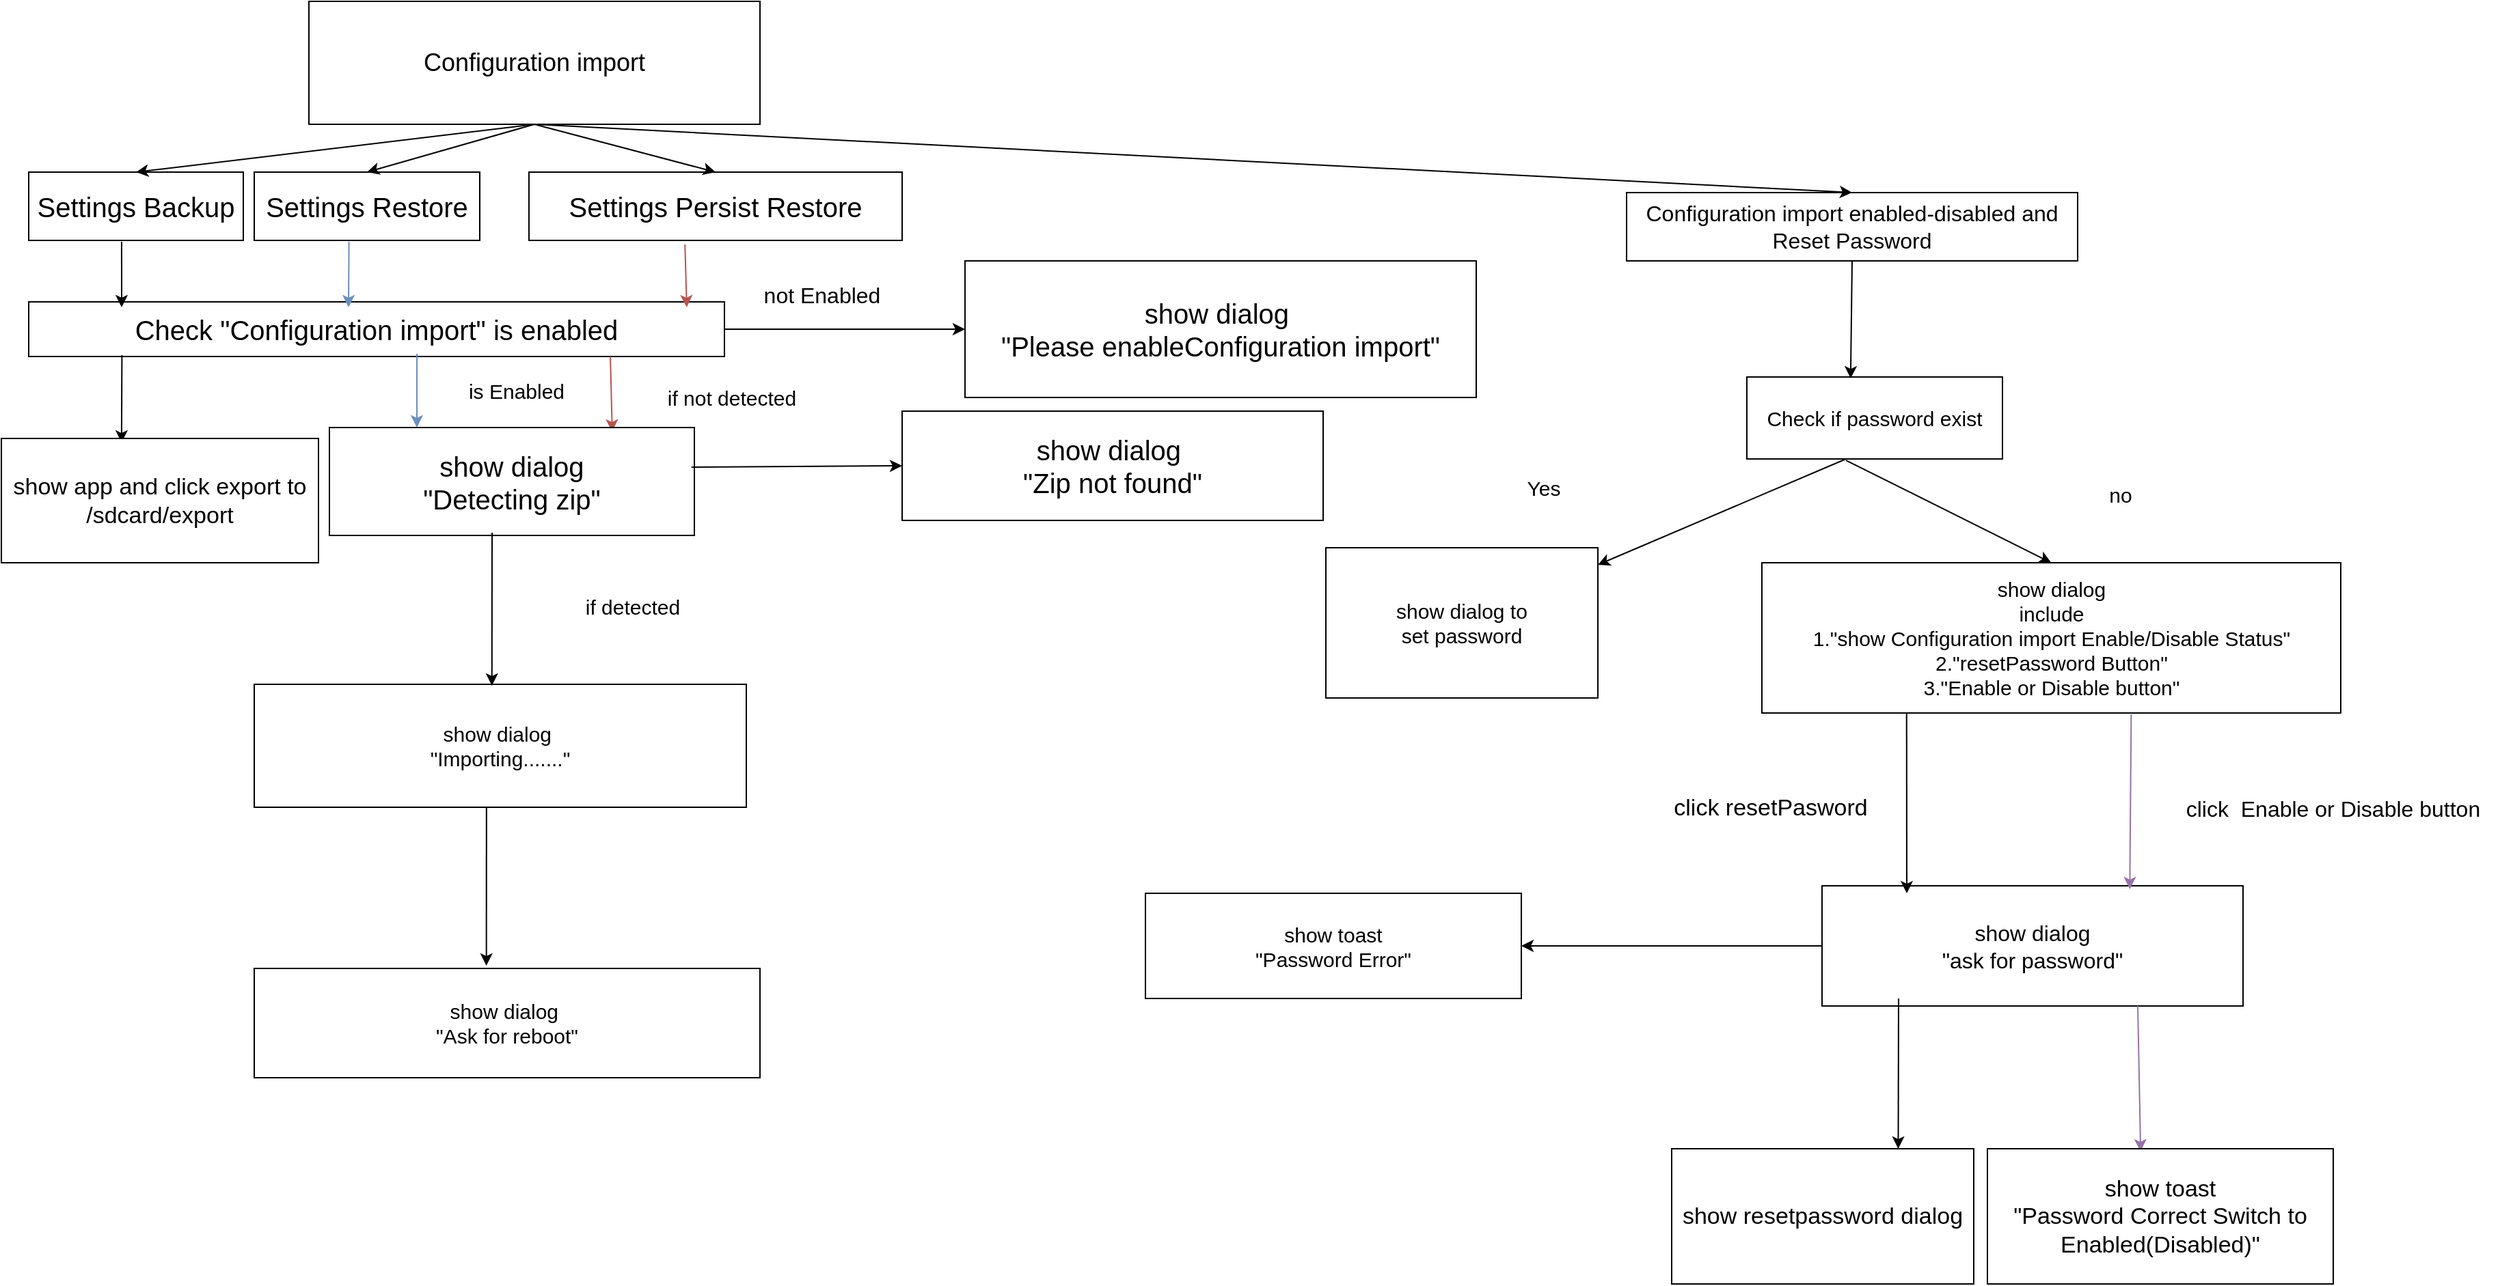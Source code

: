 <mxfile version="21.6.2" type="github">
  <diagram name="第 1 页" id="h4Je9ntjCZEkH3LW6IeI">
    <mxGraphModel dx="1434" dy="764" grid="1" gridSize="11" guides="1" tooltips="1" connect="1" arrows="1" fold="1" page="1" pageScale="1" pageWidth="900" pageHeight="1600" math="0" shadow="0">
      <root>
        <mxCell id="0" />
        <mxCell id="1" parent="0" />
        <mxCell id="K-YooQLs9-meU3j8jbvG-1" value="&lt;font style=&quot;font-size: 18px;&quot;&gt;Configuration import&lt;/font&gt;" style="rounded=0;whiteSpace=wrap;html=1;" vertex="1" parent="1">
          <mxGeometry x="235" y="40" width="330" height="90" as="geometry" />
        </mxCell>
        <mxCell id="K-YooQLs9-meU3j8jbvG-2" value="&lt;font style=&quot;font-size: 20px;&quot;&gt;Settings Backup&lt;/font&gt;" style="rounded=0;whiteSpace=wrap;html=1;" vertex="1" parent="1">
          <mxGeometry x="30" y="165" width="157" height="50" as="geometry" />
        </mxCell>
        <mxCell id="K-YooQLs9-meU3j8jbvG-3" value="&lt;font style=&quot;font-size: 20px;&quot;&gt;Settings Restore&lt;/font&gt;" style="rounded=0;whiteSpace=wrap;html=1;" vertex="1" parent="1">
          <mxGeometry x="195" y="165" width="165" height="50" as="geometry" />
        </mxCell>
        <mxCell id="K-YooQLs9-meU3j8jbvG-4" value="&lt;font style=&quot;font-size: 20px;&quot;&gt;Settings Persist Restore&lt;/font&gt;" style="rounded=0;whiteSpace=wrap;html=1;" vertex="1" parent="1">
          <mxGeometry x="396" y="165" width="273" height="50" as="geometry" />
        </mxCell>
        <mxCell id="K-YooQLs9-meU3j8jbvG-5" value="" style="endArrow=classic;html=1;rounded=0;exitX=0.5;exitY=1;exitDx=0;exitDy=0;entryX=0.5;entryY=0;entryDx=0;entryDy=0;" edge="1" parent="1" source="K-YooQLs9-meU3j8jbvG-1" target="K-YooQLs9-meU3j8jbvG-2">
          <mxGeometry width="50" height="50" relative="1" as="geometry">
            <mxPoint x="390" y="420" as="sourcePoint" />
            <mxPoint x="440" y="370" as="targetPoint" />
          </mxGeometry>
        </mxCell>
        <mxCell id="K-YooQLs9-meU3j8jbvG-6" value="" style="endArrow=classic;html=1;rounded=0;exitX=0.5;exitY=1;exitDx=0;exitDy=0;entryX=0.5;entryY=0;entryDx=0;entryDy=0;" edge="1" parent="1" source="K-YooQLs9-meU3j8jbvG-1" target="K-YooQLs9-meU3j8jbvG-3">
          <mxGeometry width="50" height="50" relative="1" as="geometry">
            <mxPoint x="390" y="420" as="sourcePoint" />
            <mxPoint x="440" y="370" as="targetPoint" />
          </mxGeometry>
        </mxCell>
        <mxCell id="K-YooQLs9-meU3j8jbvG-7" value="" style="endArrow=classic;html=1;rounded=0;entryX=0.5;entryY=0;entryDx=0;entryDy=0;" edge="1" parent="1" target="K-YooQLs9-meU3j8jbvG-4">
          <mxGeometry width="50" height="50" relative="1" as="geometry">
            <mxPoint x="400" y="130" as="sourcePoint" />
            <mxPoint x="530" y="320" as="targetPoint" />
          </mxGeometry>
        </mxCell>
        <mxCell id="K-YooQLs9-meU3j8jbvG-8" value="&lt;font style=&quot;font-size: 16px;&quot;&gt;Configuration import enabled-disabled and Reset Password&lt;/font&gt;" style="rounded=0;whiteSpace=wrap;html=1;" vertex="1" parent="1">
          <mxGeometry x="1199" y="180" width="330" height="50" as="geometry" />
        </mxCell>
        <mxCell id="K-YooQLs9-meU3j8jbvG-9" value="" style="endArrow=classic;html=1;rounded=0;entryX=0.5;entryY=0;entryDx=0;entryDy=0;" edge="1" parent="1" target="K-YooQLs9-meU3j8jbvG-8">
          <mxGeometry width="50" height="50" relative="1" as="geometry">
            <mxPoint x="400" y="130" as="sourcePoint" />
            <mxPoint x="440" y="370" as="targetPoint" />
          </mxGeometry>
        </mxCell>
        <mxCell id="K-YooQLs9-meU3j8jbvG-10" value="&lt;font style=&quot;font-size: 20px;&quot;&gt;&lt;br&gt;Check &quot;Configuration import&quot; is enabled&lt;br&gt;&amp;nbsp;&lt;/font&gt;" style="rounded=0;whiteSpace=wrap;html=1;" vertex="1" parent="1">
          <mxGeometry x="30" y="260" width="509" height="40" as="geometry" />
        </mxCell>
        <mxCell id="K-YooQLs9-meU3j8jbvG-11" value="&lt;font style=&quot;font-size: 20px;&quot;&gt;show dialog&amp;nbsp;&lt;br&gt;&quot;Please enableConfiguration import&quot;&lt;br&gt;&lt;/font&gt;" style="rounded=0;whiteSpace=wrap;html=1;" vertex="1" parent="1">
          <mxGeometry x="715" y="230" width="374" height="100" as="geometry" />
        </mxCell>
        <mxCell id="K-YooQLs9-meU3j8jbvG-12" value="" style="endArrow=classic;html=1;rounded=0;entryX=0;entryY=0.5;entryDx=0;entryDy=0;exitX=1;exitY=0.5;exitDx=0;exitDy=0;" edge="1" parent="1" source="K-YooQLs9-meU3j8jbvG-10" target="K-YooQLs9-meU3j8jbvG-11">
          <mxGeometry width="50" height="50" relative="1" as="geometry">
            <mxPoint x="330" y="350" as="sourcePoint" />
            <mxPoint x="440" y="370" as="targetPoint" />
          </mxGeometry>
        </mxCell>
        <mxCell id="K-YooQLs9-meU3j8jbvG-13" value="&lt;font style=&quot;font-size: 16px;&quot;&gt;not Enabled&lt;/font&gt;" style="text;html=1;strokeColor=none;fillColor=none;align=center;verticalAlign=middle;whiteSpace=wrap;rounded=0;" vertex="1" parent="1">
          <mxGeometry x="506" y="240" width="209" height="30" as="geometry" />
        </mxCell>
        <mxCell id="K-YooQLs9-meU3j8jbvG-14" value="" style="endArrow=classic;html=1;rounded=0;exitX=0.433;exitY=1.02;exitDx=0;exitDy=0;exitPerimeter=0;" edge="1" parent="1" source="K-YooQLs9-meU3j8jbvG-2">
          <mxGeometry width="50" height="50" relative="1" as="geometry">
            <mxPoint x="390" y="410" as="sourcePoint" />
            <mxPoint x="98" y="264" as="targetPoint" />
          </mxGeometry>
        </mxCell>
        <mxCell id="K-YooQLs9-meU3j8jbvG-15" value="" style="endArrow=classic;html=1;rounded=0;exitX=0.42;exitY=1.02;exitDx=0;exitDy=0;exitPerimeter=0;fillColor=#dae8fc;strokeColor=#6c8ebf;" edge="1" parent="1" source="K-YooQLs9-meU3j8jbvG-3">
          <mxGeometry width="50" height="50" relative="1" as="geometry">
            <mxPoint x="390" y="410" as="sourcePoint" />
            <mxPoint x="264" y="264" as="targetPoint" />
          </mxGeometry>
        </mxCell>
        <mxCell id="K-YooQLs9-meU3j8jbvG-16" value="" style="endArrow=classic;html=1;rounded=0;exitX=0.418;exitY=1.06;exitDx=0;exitDy=0;exitPerimeter=0;fillColor=#f8cecc;strokeColor=#b85450;entryX=0.026;entryY=0.8;entryDx=0;entryDy=0;entryPerimeter=0;" edge="1" parent="1" source="K-YooQLs9-meU3j8jbvG-4" target="K-YooQLs9-meU3j8jbvG-13">
          <mxGeometry width="50" height="50" relative="1" as="geometry">
            <mxPoint x="290" y="410" as="sourcePoint" />
            <mxPoint x="510" y="253" as="targetPoint" />
          </mxGeometry>
        </mxCell>
        <mxCell id="K-YooQLs9-meU3j8jbvG-17" value="" style="endArrow=classic;html=1;rounded=0;exitX=0.134;exitY=0.975;exitDx=0;exitDy=0;exitPerimeter=0;entryX=0.379;entryY=0.033;entryDx=0;entryDy=0;entryPerimeter=0;" edge="1" parent="1" source="K-YooQLs9-meU3j8jbvG-10" target="K-YooQLs9-meU3j8jbvG-23">
          <mxGeometry width="50" height="50" relative="1" as="geometry">
            <mxPoint x="390" y="410" as="sourcePoint" />
            <mxPoint x="67" y="360" as="targetPoint" />
          </mxGeometry>
        </mxCell>
        <mxCell id="K-YooQLs9-meU3j8jbvG-18" value="" style="endArrow=classic;html=1;rounded=0;exitX=0.558;exitY=0.95;exitDx=0;exitDy=0;exitPerimeter=0;fillColor=#dae8fc;strokeColor=#6c8ebf;" edge="1" parent="1" source="K-YooQLs9-meU3j8jbvG-10">
          <mxGeometry width="50" height="50" relative="1" as="geometry">
            <mxPoint x="300" y="430" as="sourcePoint" />
            <mxPoint x="314" y="352" as="targetPoint" />
          </mxGeometry>
        </mxCell>
        <mxCell id="K-YooQLs9-meU3j8jbvG-19" value="" style="endArrow=classic;html=1;rounded=0;exitX=0.836;exitY=1;exitDx=0;exitDy=0;exitPerimeter=0;fillColor=#f8cecc;strokeColor=#b85450;entryX=0.775;entryY=0.038;entryDx=0;entryDy=0;entryPerimeter=0;" edge="1" parent="1" source="K-YooQLs9-meU3j8jbvG-10" target="K-YooQLs9-meU3j8jbvG-24">
          <mxGeometry width="50" height="50" relative="1" as="geometry">
            <mxPoint x="310" y="410" as="sourcePoint" />
            <mxPoint x="456" y="363" as="targetPoint" />
          </mxGeometry>
        </mxCell>
        <mxCell id="K-YooQLs9-meU3j8jbvG-23" value="&lt;font style=&quot;font-size: 17px;&quot;&gt;show app and click export to&lt;br&gt;/sdcard/export&lt;/font&gt;" style="rounded=0;whiteSpace=wrap;html=1;" vertex="1" parent="1">
          <mxGeometry x="10" y="360" width="232" height="91" as="geometry" />
        </mxCell>
        <mxCell id="K-YooQLs9-meU3j8jbvG-24" value="&lt;font style=&quot;font-size: 20px;&quot;&gt;show dialog&lt;br&gt;&quot;Detecting zip&quot;&lt;/font&gt;" style="rounded=0;whiteSpace=wrap;html=1;" vertex="1" parent="1">
          <mxGeometry x="250" y="352" width="267" height="79" as="geometry" />
        </mxCell>
        <mxCell id="K-YooQLs9-meU3j8jbvG-25" value="" style="endArrow=classic;html=1;rounded=0;exitX=0.992;exitY=0.367;exitDx=0;exitDy=0;exitPerimeter=0;entryX=0;entryY=0.5;entryDx=0;entryDy=0;" edge="1" parent="1" source="K-YooQLs9-meU3j8jbvG-24" target="K-YooQLs9-meU3j8jbvG-26">
          <mxGeometry width="50" height="50" relative="1" as="geometry">
            <mxPoint x="390" y="410" as="sourcePoint" />
            <mxPoint x="440" y="382" as="targetPoint" />
          </mxGeometry>
        </mxCell>
        <mxCell id="K-YooQLs9-meU3j8jbvG-26" value="&lt;font style=&quot;font-size: 20px;&quot;&gt;show dialog&amp;nbsp;&lt;br style=&quot;border-color: var(--border-color);&quot;&gt;&quot;Zip not found&quot;&lt;/font&gt;" style="rounded=0;whiteSpace=wrap;html=1;" vertex="1" parent="1">
          <mxGeometry x="669" y="340" width="308" height="80" as="geometry" />
        </mxCell>
        <mxCell id="K-YooQLs9-meU3j8jbvG-27" value="&lt;font style=&quot;font-size: 15px;&quot;&gt;if not detected&lt;/font&gt;" style="text;html=1;strokeColor=none;fillColor=none;align=center;verticalAlign=middle;whiteSpace=wrap;rounded=0;" vertex="1" parent="1">
          <mxGeometry x="482.5" y="315" width="122.5" height="30" as="geometry" />
        </mxCell>
        <mxCell id="K-YooQLs9-meU3j8jbvG-28" value="&lt;font style=&quot;font-size: 15px;&quot;&gt;show dialog&amp;nbsp;&lt;br&gt;&quot;Importing.......&quot;&lt;/font&gt;" style="rounded=0;whiteSpace=wrap;html=1;" vertex="1" parent="1">
          <mxGeometry x="195" y="540" width="360" height="90" as="geometry" />
        </mxCell>
        <mxCell id="K-YooQLs9-meU3j8jbvG-32" value="&lt;font style=&quot;font-size: 15px;&quot;&gt;if detected&lt;/font&gt;" style="text;html=1;strokeColor=none;fillColor=none;align=center;verticalAlign=middle;whiteSpace=wrap;rounded=0;" vertex="1" parent="1">
          <mxGeometry x="427" y="473" width="90" height="20" as="geometry" />
        </mxCell>
        <mxCell id="K-YooQLs9-meU3j8jbvG-34" value="" style="endArrow=classic;html=1;rounded=0;exitX=0.472;exitY=1;exitDx=0;exitDy=0;exitPerimeter=0;entryX=0.459;entryY=-0.025;entryDx=0;entryDy=0;entryPerimeter=0;" edge="1" parent="1" source="K-YooQLs9-meU3j8jbvG-28" target="K-YooQLs9-meU3j8jbvG-35">
          <mxGeometry width="50" height="50" relative="1" as="geometry">
            <mxPoint x="390" y="410" as="sourcePoint" />
            <mxPoint x="306" y="610" as="targetPoint" />
          </mxGeometry>
        </mxCell>
        <mxCell id="K-YooQLs9-meU3j8jbvG-35" value="&lt;font style=&quot;font-size: 15px;&quot;&gt;show dialog&amp;nbsp;&lt;br style=&quot;border-color: var(--border-color);&quot;&gt;&quot;Ask for reboot&quot;&lt;/font&gt;" style="rounded=0;whiteSpace=wrap;html=1;" vertex="1" parent="1">
          <mxGeometry x="195" y="748" width="370" height="80" as="geometry" />
        </mxCell>
        <mxCell id="K-YooQLs9-meU3j8jbvG-39" value="&lt;font style=&quot;font-size: 15px;&quot;&gt;Check if password exist&lt;/font&gt;" style="rounded=0;whiteSpace=wrap;html=1;" vertex="1" parent="1">
          <mxGeometry x="1287" y="315" width="187" height="60" as="geometry" />
        </mxCell>
        <mxCell id="K-YooQLs9-meU3j8jbvG-42" value="" style="endArrow=classic;html=1;rounded=0;exitX=0.5;exitY=1;exitDx=0;exitDy=0;entryX=0.406;entryY=0.017;entryDx=0;entryDy=0;entryPerimeter=0;" edge="1" parent="1" source="K-YooQLs9-meU3j8jbvG-8" target="K-YooQLs9-meU3j8jbvG-39">
          <mxGeometry width="50" height="50" relative="1" as="geometry">
            <mxPoint x="690" y="320" as="sourcePoint" />
            <mxPoint x="740" y="270" as="targetPoint" />
            <Array as="points" />
          </mxGeometry>
        </mxCell>
        <mxCell id="K-YooQLs9-meU3j8jbvG-44" value="" style="endArrow=classic;html=1;rounded=0;exitX=0.388;exitY=1;exitDx=0;exitDy=0;exitPerimeter=0;" edge="1" parent="1" source="K-YooQLs9-meU3j8jbvG-39" target="K-YooQLs9-meU3j8jbvG-46">
          <mxGeometry width="50" height="50" relative="1" as="geometry">
            <mxPoint x="740" y="500" as="sourcePoint" />
            <mxPoint x="650" y="430" as="targetPoint" />
          </mxGeometry>
        </mxCell>
        <mxCell id="K-YooQLs9-meU3j8jbvG-45" value="" style="endArrow=classic;html=1;rounded=0;entryX=0.5;entryY=0;entryDx=0;entryDy=0;exitX=0.388;exitY=1.017;exitDx=0;exitDy=0;exitPerimeter=0;" edge="1" parent="1" source="K-YooQLs9-meU3j8jbvG-39" target="K-YooQLs9-meU3j8jbvG-47">
          <mxGeometry width="50" height="50" relative="1" as="geometry">
            <mxPoint x="700" y="370" as="sourcePoint" />
            <mxPoint x="740" y="430" as="targetPoint" />
          </mxGeometry>
        </mxCell>
        <mxCell id="K-YooQLs9-meU3j8jbvG-46" value="&lt;font style=&quot;font-size: 15px;&quot;&gt;show dialog to &lt;br&gt;set password&lt;/font&gt;" style="rounded=0;whiteSpace=wrap;html=1;" vertex="1" parent="1">
          <mxGeometry x="979" y="440" width="199" height="110" as="geometry" />
        </mxCell>
        <mxCell id="K-YooQLs9-meU3j8jbvG-47" value="&lt;font style=&quot;font-size: 15px;&quot;&gt;show dialog&lt;br&gt;include&lt;br&gt;1.&quot;show Configuration import Enable/Disable Status&quot;&lt;br&gt;2.&quot;resetPassword Button&quot;&lt;br&gt;3.&quot;Enable or Disable button&quot;&lt;/font&gt;" style="rounded=0;whiteSpace=wrap;html=1;" vertex="1" parent="1">
          <mxGeometry x="1298" y="451" width="423.5" height="110" as="geometry" />
        </mxCell>
        <mxCell id="K-YooQLs9-meU3j8jbvG-48" value="&lt;font style=&quot;font-size: 15px;&quot;&gt;no&lt;/font&gt;" style="text;html=1;strokeColor=none;fillColor=none;align=center;verticalAlign=middle;whiteSpace=wrap;rounded=0;" vertex="1" parent="1">
          <mxGeometry x="1518" y="382" width="85" height="38" as="geometry" />
        </mxCell>
        <mxCell id="K-YooQLs9-meU3j8jbvG-49" value="&lt;font style=&quot;font-size: 15px;&quot;&gt;Yes&lt;/font&gt;" style="text;html=1;strokeColor=none;fillColor=none;align=center;verticalAlign=middle;whiteSpace=wrap;rounded=0;" vertex="1" parent="1">
          <mxGeometry x="1099" y="372" width="79" height="48" as="geometry" />
        </mxCell>
        <mxCell id="K-YooQLs9-meU3j8jbvG-51" value="&lt;font style=&quot;font-size: 16px;&quot;&gt;show dialog&lt;br&gt;&quot;ask for password&quot;&lt;/font&gt;" style="rounded=0;whiteSpace=wrap;html=1;" vertex="1" parent="1">
          <mxGeometry x="1342" y="687.5" width="308" height="88" as="geometry" />
        </mxCell>
        <mxCell id="K-YooQLs9-meU3j8jbvG-56" value="&lt;font style=&quot;font-size: 17px;&quot;&gt;click resetPasword&lt;/font&gt;" style="text;html=1;strokeColor=none;fillColor=none;align=center;verticalAlign=middle;whiteSpace=wrap;rounded=0;" vertex="1" parent="1">
          <mxGeometry x="1178" y="601" width="253" height="60" as="geometry" />
        </mxCell>
        <mxCell id="K-YooQLs9-meU3j8jbvG-57" value="&lt;font style=&quot;font-size: 16px;&quot;&gt;click&amp;nbsp; Enable or Disable button&lt;/font&gt;" style="text;html=1;strokeColor=none;fillColor=none;align=center;verticalAlign=middle;whiteSpace=wrap;rounded=0;" vertex="1" parent="1">
          <mxGeometry x="1595" y="616" width="242" height="30" as="geometry" />
        </mxCell>
        <mxCell id="K-YooQLs9-meU3j8jbvG-59" value="" style="endArrow=classic;html=1;rounded=0;exitX=0;exitY=0.5;exitDx=0;exitDy=0;entryX=1;entryY=0.5;entryDx=0;entryDy=0;" edge="1" parent="1" source="K-YooQLs9-meU3j8jbvG-51" target="K-YooQLs9-meU3j8jbvG-60">
          <mxGeometry width="50" height="50" relative="1" as="geometry">
            <mxPoint x="528" y="677" as="sourcePoint" />
            <mxPoint x="792" y="682" as="targetPoint" />
          </mxGeometry>
        </mxCell>
        <mxCell id="K-YooQLs9-meU3j8jbvG-60" value="&lt;font style=&quot;font-size: 15px;&quot;&gt;show toast&lt;br&gt;&quot;Password Error&quot;&lt;/font&gt;" style="rounded=0;whiteSpace=wrap;html=1;" vertex="1" parent="1">
          <mxGeometry x="847" y="693" width="275" height="77" as="geometry" />
        </mxCell>
        <mxCell id="K-YooQLs9-meU3j8jbvG-61" value="" style="endArrow=classic;html=1;rounded=0;entryX=0.75;entryY=0;entryDx=0;entryDy=0;" edge="1" parent="1" target="K-YooQLs9-meU3j8jbvG-62">
          <mxGeometry width="50" height="50" relative="1" as="geometry">
            <mxPoint x="1398" y="770" as="sourcePoint" />
            <mxPoint x="979" y="792" as="targetPoint" />
          </mxGeometry>
        </mxCell>
        <mxCell id="K-YooQLs9-meU3j8jbvG-62" value="&lt;font style=&quot;font-size: 17px;&quot;&gt;show resetpassword dialog&lt;/font&gt;" style="rounded=0;whiteSpace=wrap;html=1;" vertex="1" parent="1">
          <mxGeometry x="1232" y="880" width="221" height="99" as="geometry" />
        </mxCell>
        <mxCell id="K-YooQLs9-meU3j8jbvG-63" value="" style="endArrow=classic;html=1;rounded=0;exitX=0.75;exitY=1;exitDx=0;exitDy=0;entryX=0.443;entryY=0.02;entryDx=0;entryDy=0;entryPerimeter=0;fillColor=#e1d5e7;strokeColor=#9673a6;" edge="1" parent="1" source="K-YooQLs9-meU3j8jbvG-51" target="K-YooQLs9-meU3j8jbvG-64">
          <mxGeometry width="50" height="50" relative="1" as="geometry">
            <mxPoint x="528" y="677" as="sourcePoint" />
            <mxPoint x="1122" y="781" as="targetPoint" />
          </mxGeometry>
        </mxCell>
        <mxCell id="K-YooQLs9-meU3j8jbvG-64" value="&lt;font style=&quot;font-size: 17px;&quot;&gt;show toast&lt;br style=&quot;border-color: var(--border-color);&quot;&gt;&quot;Password Correct Switch to&lt;br&gt;Enabled(Disabled)&quot;&lt;/font&gt;" style="rounded=0;whiteSpace=wrap;html=1;" vertex="1" parent="1">
          <mxGeometry x="1463" y="880" width="253" height="99" as="geometry" />
        </mxCell>
        <mxCell id="K-YooQLs9-meU3j8jbvG-65" value="" style="endArrow=classic;html=1;rounded=0;entryX=0.731;entryY=0.028;entryDx=0;entryDy=0;fillColor=#e1d5e7;strokeColor=#9673a6;exitX=0.638;exitY=1.009;exitDx=0;exitDy=0;exitPerimeter=0;entryPerimeter=0;" edge="1" parent="1" source="K-YooQLs9-meU3j8jbvG-47" target="K-YooQLs9-meU3j8jbvG-51">
          <mxGeometry width="50" height="50" relative="1" as="geometry">
            <mxPoint x="1364" y="561" as="sourcePoint" />
            <mxPoint x="1414" y="594" as="targetPoint" />
          </mxGeometry>
        </mxCell>
        <mxCell id="K-YooQLs9-meU3j8jbvG-67" value="&lt;font style=&quot;font-size: 15px;&quot;&gt;is Enabled&lt;/font&gt;" style="text;html=1;strokeColor=none;fillColor=none;align=center;verticalAlign=middle;whiteSpace=wrap;rounded=0;" vertex="1" parent="1">
          <mxGeometry x="347" y="310" width="80" height="30" as="geometry" />
        </mxCell>
        <mxCell id="K-YooQLs9-meU3j8jbvG-69" value="" style="endArrow=classic;html=1;rounded=0;entryX=0.483;entryY=0.011;entryDx=0;entryDy=0;entryPerimeter=0;" edge="1" parent="1" target="K-YooQLs9-meU3j8jbvG-28">
          <mxGeometry width="50" height="50" relative="1" as="geometry">
            <mxPoint x="369" y="429" as="sourcePoint" />
            <mxPoint x="644" y="495" as="targetPoint" />
          </mxGeometry>
        </mxCell>
        <mxCell id="K-YooQLs9-meU3j8jbvG-70" value="" style="endArrow=classic;html=1;rounded=0;exitX=0.25;exitY=1;exitDx=0;exitDy=0;" edge="1" parent="1" source="K-YooQLs9-meU3j8jbvG-47">
          <mxGeometry width="50" height="50" relative="1" as="geometry">
            <mxPoint x="1452" y="677" as="sourcePoint" />
            <mxPoint x="1404" y="693" as="targetPoint" />
          </mxGeometry>
        </mxCell>
      </root>
    </mxGraphModel>
  </diagram>
</mxfile>
